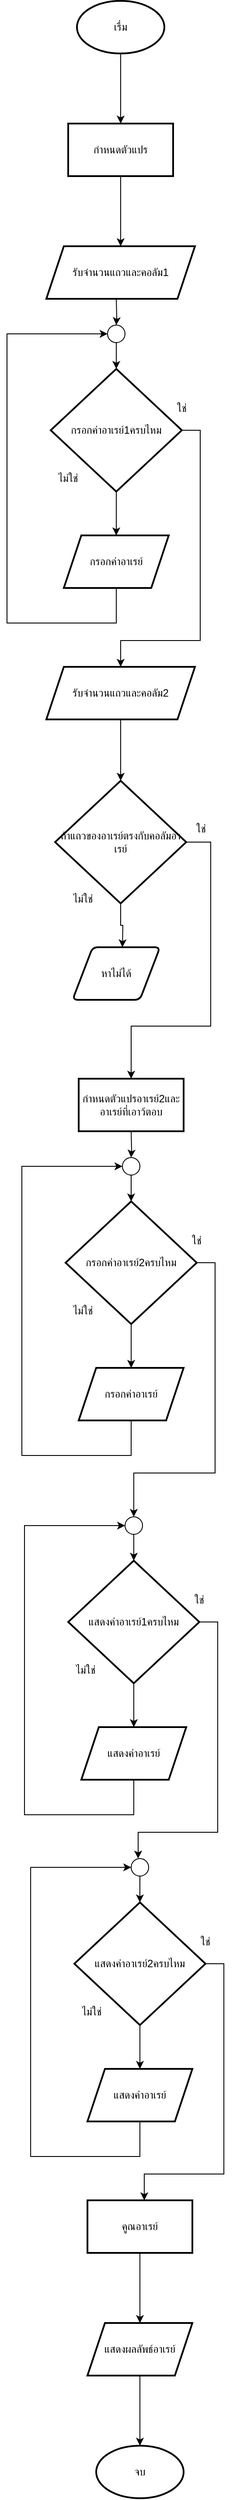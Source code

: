 <mxfile version="25.0.3">
  <diagram name="Page-1" id="CoJCcRXeSYhIrlJ4eU85">
    <mxGraphModel dx="536" dy="283" grid="1" gridSize="10" guides="1" tooltips="1" connect="1" arrows="1" fold="1" page="1" pageScale="1" pageWidth="850" pageHeight="1100" math="0" shadow="0">
      <root>
        <mxCell id="0" />
        <mxCell id="1" parent="0" />
        <mxCell id="beabnoLTbBQnCnWti_x1-3" value="" style="edgeStyle=orthogonalEdgeStyle;rounded=0;orthogonalLoop=1;jettySize=auto;html=1;" edge="1" parent="1" source="beabnoLTbBQnCnWti_x1-1" target="beabnoLTbBQnCnWti_x1-2">
          <mxGeometry relative="1" as="geometry" />
        </mxCell>
        <mxCell id="beabnoLTbBQnCnWti_x1-1" value="เรื่ม" style="strokeWidth=2;html=1;shape=mxgraph.flowchart.start_1;whiteSpace=wrap;" vertex="1" parent="1">
          <mxGeometry x="370" y="20" width="100" height="60" as="geometry" />
        </mxCell>
        <mxCell id="beabnoLTbBQnCnWti_x1-5" value="" style="edgeStyle=orthogonalEdgeStyle;rounded=0;orthogonalLoop=1;jettySize=auto;html=1;" edge="1" parent="1" source="beabnoLTbBQnCnWti_x1-2">
          <mxGeometry relative="1" as="geometry">
            <mxPoint x="420" y="300" as="targetPoint" />
          </mxGeometry>
        </mxCell>
        <mxCell id="beabnoLTbBQnCnWti_x1-2" value="กำหนดตัวแปร" style="whiteSpace=wrap;html=1;strokeWidth=2;" vertex="1" parent="1">
          <mxGeometry x="360" y="160" width="120" height="60" as="geometry" />
        </mxCell>
        <mxCell id="beabnoLTbBQnCnWti_x1-6" value="รับจำนวนแถวและคอลัม1" style="shape=parallelogram;perimeter=parallelogramPerimeter;whiteSpace=wrap;html=1;fixedSize=1;strokeWidth=2;" vertex="1" parent="1">
          <mxGeometry x="335" y="300" width="170" height="60" as="geometry" />
        </mxCell>
        <mxCell id="beabnoLTbBQnCnWti_x1-16" value="" style="edgeStyle=orthogonalEdgeStyle;rounded=0;orthogonalLoop=1;jettySize=auto;html=1;" edge="1" parent="1" target="beabnoLTbBQnCnWti_x1-23">
          <mxGeometry relative="1" as="geometry">
            <mxPoint x="415" y="360" as="sourcePoint" />
          </mxGeometry>
        </mxCell>
        <mxCell id="beabnoLTbBQnCnWti_x1-17" value="" style="edgeStyle=orthogonalEdgeStyle;rounded=0;orthogonalLoop=1;jettySize=auto;html=1;" edge="1" parent="1" source="beabnoLTbBQnCnWti_x1-23" target="beabnoLTbBQnCnWti_x1-20">
          <mxGeometry relative="1" as="geometry" />
        </mxCell>
        <mxCell id="beabnoLTbBQnCnWti_x1-18" style="edgeStyle=orthogonalEdgeStyle;rounded=0;orthogonalLoop=1;jettySize=auto;html=1;entryX=0;entryY=0.5;entryDx=0;entryDy=0;entryPerimeter=0;exitX=0.5;exitY=1;exitDx=0;exitDy=0;" edge="1" parent="1" source="beabnoLTbBQnCnWti_x1-24" target="beabnoLTbBQnCnWti_x1-23">
          <mxGeometry relative="1" as="geometry">
            <mxPoint x="405" y="390" as="targetPoint" />
            <mxPoint x="420" y="776.828" as="sourcePoint" />
            <Array as="points">
              <mxPoint x="415" y="730" />
              <mxPoint x="290" y="730" />
              <mxPoint x="290" y="400" />
            </Array>
          </mxGeometry>
        </mxCell>
        <mxCell id="beabnoLTbBQnCnWti_x1-19" value="" style="edgeStyle=orthogonalEdgeStyle;rounded=0;orthogonalLoop=1;jettySize=auto;html=1;" edge="1" parent="1" source="beabnoLTbBQnCnWti_x1-20" target="beabnoLTbBQnCnWti_x1-24">
          <mxGeometry relative="1" as="geometry" />
        </mxCell>
        <mxCell id="beabnoLTbBQnCnWti_x1-25" style="edgeStyle=orthogonalEdgeStyle;rounded=0;orthogonalLoop=1;jettySize=auto;html=1;" edge="1" parent="1" source="beabnoLTbBQnCnWti_x1-20">
          <mxGeometry relative="1" as="geometry">
            <mxPoint x="420" y="780" as="targetPoint" />
            <Array as="points">
              <mxPoint x="511" y="510" />
              <mxPoint x="511" y="750" />
              <mxPoint x="420" y="750" />
            </Array>
          </mxGeometry>
        </mxCell>
        <mxCell id="beabnoLTbBQnCnWti_x1-20" value="กรอกค่าอาเรย์1ครบไหม" style="rhombus;whiteSpace=wrap;html=1;strokeWidth=2;" vertex="1" parent="1">
          <mxGeometry x="340" y="440" width="150" height="140" as="geometry" />
        </mxCell>
        <mxCell id="beabnoLTbBQnCnWti_x1-21" value="ไม่ใช่" style="text;html=1;align=center;verticalAlign=middle;whiteSpace=wrap;rounded=0;" vertex="1" parent="1">
          <mxGeometry x="330" y="550" width="60" height="30" as="geometry" />
        </mxCell>
        <mxCell id="beabnoLTbBQnCnWti_x1-22" value="ใช่" style="text;html=1;align=center;verticalAlign=middle;whiteSpace=wrap;rounded=0;" vertex="1" parent="1">
          <mxGeometry x="460" y="470" width="60" height="30" as="geometry" />
        </mxCell>
        <mxCell id="beabnoLTbBQnCnWti_x1-23" value="" style="verticalLabelPosition=bottom;verticalAlign=top;html=1;shape=mxgraph.flowchart.on-page_reference;" vertex="1" parent="1">
          <mxGeometry x="405" y="390" width="20" height="20" as="geometry" />
        </mxCell>
        <mxCell id="beabnoLTbBQnCnWti_x1-24" value="กรอกค่าอาเรย์" style="shape=parallelogram;perimeter=parallelogramPerimeter;whiteSpace=wrap;html=1;fixedSize=1;strokeWidth=2;" vertex="1" parent="1">
          <mxGeometry x="355" y="630" width="120" height="60" as="geometry" />
        </mxCell>
        <mxCell id="beabnoLTbBQnCnWti_x1-55" style="edgeStyle=orthogonalEdgeStyle;rounded=0;orthogonalLoop=1;jettySize=auto;html=1;" edge="1" parent="1" source="beabnoLTbBQnCnWti_x1-26" target="beabnoLTbBQnCnWti_x1-37">
          <mxGeometry relative="1" as="geometry" />
        </mxCell>
        <mxCell id="beabnoLTbBQnCnWti_x1-26" value="รับจำนวนแถวและคอลัม2" style="shape=parallelogram;perimeter=parallelogramPerimeter;whiteSpace=wrap;html=1;fixedSize=1;strokeWidth=2;" vertex="1" parent="1">
          <mxGeometry x="335" y="780" width="170" height="60" as="geometry" />
        </mxCell>
        <mxCell id="beabnoLTbBQnCnWti_x1-38" style="edgeStyle=orthogonalEdgeStyle;rounded=0;orthogonalLoop=1;jettySize=auto;html=1;" edge="1" parent="1" source="beabnoLTbBQnCnWti_x1-37">
          <mxGeometry relative="1" as="geometry">
            <mxPoint x="432.02" y="1250" as="targetPoint" />
            <Array as="points">
              <mxPoint x="523.02" y="980" />
              <mxPoint x="523.02" y="1190" />
              <mxPoint x="432.02" y="1190" />
            </Array>
          </mxGeometry>
        </mxCell>
        <mxCell id="beabnoLTbBQnCnWti_x1-42" value="" style="edgeStyle=orthogonalEdgeStyle;rounded=0;orthogonalLoop=1;jettySize=auto;html=1;" edge="1" parent="1" source="beabnoLTbBQnCnWti_x1-37">
          <mxGeometry relative="1" as="geometry">
            <mxPoint x="422.02" y="1100" as="targetPoint" />
          </mxGeometry>
        </mxCell>
        <mxCell id="beabnoLTbBQnCnWti_x1-37" value="ถ้าแถวของอาเรย์ตรงกับคอลัมอาเรย์" style="rhombus;whiteSpace=wrap;html=1;strokeWidth=2;" vertex="1" parent="1">
          <mxGeometry x="345" y="910" width="150" height="140" as="geometry" />
        </mxCell>
        <mxCell id="beabnoLTbBQnCnWti_x1-39" value="ใช่" style="text;html=1;align=center;verticalAlign=middle;whiteSpace=wrap;rounded=0;" vertex="1" parent="1">
          <mxGeometry x="482.02" y="950" width="60" height="30" as="geometry" />
        </mxCell>
        <mxCell id="beabnoLTbBQnCnWti_x1-40" value="ไม่ใช่" style="text;html=1;align=center;verticalAlign=middle;whiteSpace=wrap;rounded=0;" vertex="1" parent="1">
          <mxGeometry x="347.02" y="1030" width="60" height="30" as="geometry" />
        </mxCell>
        <mxCell id="beabnoLTbBQnCnWti_x1-43" value="กำหนดตัวแปรอาเรย์2และอาเรย์ที่เอาว้ตอบ" style="whiteSpace=wrap;html=1;strokeWidth=2;" vertex="1" parent="1">
          <mxGeometry x="372.02" y="1250" width="120" height="60" as="geometry" />
        </mxCell>
        <mxCell id="beabnoLTbBQnCnWti_x1-44" value="หาไม่ได้" style="shape=parallelogram;html=1;strokeWidth=2;perimeter=parallelogramPerimeter;whiteSpace=wrap;rounded=1;arcSize=12;size=0.23;" vertex="1" parent="1">
          <mxGeometry x="365" y="1100" width="100" height="60" as="geometry" />
        </mxCell>
        <mxCell id="beabnoLTbBQnCnWti_x1-45" value="" style="edgeStyle=orthogonalEdgeStyle;rounded=0;orthogonalLoop=1;jettySize=auto;html=1;" edge="1" parent="1" target="beabnoLTbBQnCnWti_x1-53">
          <mxGeometry relative="1" as="geometry">
            <mxPoint x="432.02" y="1310" as="sourcePoint" />
          </mxGeometry>
        </mxCell>
        <mxCell id="beabnoLTbBQnCnWti_x1-46" value="" style="edgeStyle=orthogonalEdgeStyle;rounded=0;orthogonalLoop=1;jettySize=auto;html=1;" edge="1" parent="1" source="beabnoLTbBQnCnWti_x1-53" target="beabnoLTbBQnCnWti_x1-50">
          <mxGeometry relative="1" as="geometry" />
        </mxCell>
        <mxCell id="beabnoLTbBQnCnWti_x1-47" style="edgeStyle=orthogonalEdgeStyle;rounded=0;orthogonalLoop=1;jettySize=auto;html=1;entryX=0;entryY=0.5;entryDx=0;entryDy=0;entryPerimeter=0;exitX=0.5;exitY=1;exitDx=0;exitDy=0;" edge="1" parent="1" source="beabnoLTbBQnCnWti_x1-54" target="beabnoLTbBQnCnWti_x1-53">
          <mxGeometry relative="1" as="geometry">
            <mxPoint x="422.02" y="1340" as="targetPoint" />
            <mxPoint x="437.02" y="1726.828" as="sourcePoint" />
            <Array as="points">
              <mxPoint x="432.02" y="1680" />
              <mxPoint x="307.02" y="1680" />
              <mxPoint x="307.02" y="1350" />
            </Array>
          </mxGeometry>
        </mxCell>
        <mxCell id="beabnoLTbBQnCnWti_x1-48" value="" style="edgeStyle=orthogonalEdgeStyle;rounded=0;orthogonalLoop=1;jettySize=auto;html=1;" edge="1" parent="1" source="beabnoLTbBQnCnWti_x1-50" target="beabnoLTbBQnCnWti_x1-54">
          <mxGeometry relative="1" as="geometry" />
        </mxCell>
        <mxCell id="beabnoLTbBQnCnWti_x1-49" style="edgeStyle=orthogonalEdgeStyle;rounded=0;orthogonalLoop=1;jettySize=auto;html=1;entryX=0.5;entryY=0;entryDx=0;entryDy=0;entryPerimeter=0;" edge="1" parent="1" source="beabnoLTbBQnCnWti_x1-50" target="beabnoLTbBQnCnWti_x1-64">
          <mxGeometry relative="1" as="geometry">
            <mxPoint x="437" y="1730" as="targetPoint" />
            <Array as="points">
              <mxPoint x="528" y="1460" />
              <mxPoint x="528" y="1700" />
              <mxPoint x="435" y="1700" />
            </Array>
          </mxGeometry>
        </mxCell>
        <mxCell id="beabnoLTbBQnCnWti_x1-50" value="กรอกค่าอาเรย์2ครบไหม" style="rhombus;whiteSpace=wrap;html=1;strokeWidth=2;" vertex="1" parent="1">
          <mxGeometry x="357.02" y="1390" width="150" height="140" as="geometry" />
        </mxCell>
        <mxCell id="beabnoLTbBQnCnWti_x1-51" value="ไม่ใช่" style="text;html=1;align=center;verticalAlign=middle;whiteSpace=wrap;rounded=0;" vertex="1" parent="1">
          <mxGeometry x="347.02" y="1500" width="60" height="30" as="geometry" />
        </mxCell>
        <mxCell id="beabnoLTbBQnCnWti_x1-52" value="ใช่" style="text;html=1;align=center;verticalAlign=middle;whiteSpace=wrap;rounded=0;" vertex="1" parent="1">
          <mxGeometry x="477.02" y="1420" width="60" height="30" as="geometry" />
        </mxCell>
        <mxCell id="beabnoLTbBQnCnWti_x1-53" value="" style="verticalLabelPosition=bottom;verticalAlign=top;html=1;shape=mxgraph.flowchart.on-page_reference;" vertex="1" parent="1">
          <mxGeometry x="422.02" y="1340" width="20" height="20" as="geometry" />
        </mxCell>
        <mxCell id="beabnoLTbBQnCnWti_x1-54" value="กรอกค่าอาเรย์" style="shape=parallelogram;perimeter=parallelogramPerimeter;whiteSpace=wrap;html=1;fixedSize=1;strokeWidth=2;" vertex="1" parent="1">
          <mxGeometry x="372.02" y="1580" width="120" height="60" as="geometry" />
        </mxCell>
        <mxCell id="beabnoLTbBQnCnWti_x1-57" value="" style="edgeStyle=orthogonalEdgeStyle;rounded=0;orthogonalLoop=1;jettySize=auto;html=1;" edge="1" parent="1" source="beabnoLTbBQnCnWti_x1-64" target="beabnoLTbBQnCnWti_x1-61">
          <mxGeometry relative="1" as="geometry" />
        </mxCell>
        <mxCell id="beabnoLTbBQnCnWti_x1-58" style="edgeStyle=orthogonalEdgeStyle;rounded=0;orthogonalLoop=1;jettySize=auto;html=1;entryX=0;entryY=0.5;entryDx=0;entryDy=0;entryPerimeter=0;exitX=0.5;exitY=1;exitDx=0;exitDy=0;" edge="1" parent="1" source="beabnoLTbBQnCnWti_x1-65" target="beabnoLTbBQnCnWti_x1-64">
          <mxGeometry relative="1" as="geometry">
            <mxPoint x="425.02" y="1750" as="targetPoint" />
            <mxPoint x="440.02" y="2136.828" as="sourcePoint" />
            <Array as="points">
              <mxPoint x="435.02" y="2090" />
              <mxPoint x="310.02" y="2090" />
              <mxPoint x="310.02" y="1760" />
            </Array>
          </mxGeometry>
        </mxCell>
        <mxCell id="beabnoLTbBQnCnWti_x1-59" value="" style="edgeStyle=orthogonalEdgeStyle;rounded=0;orthogonalLoop=1;jettySize=auto;html=1;" edge="1" parent="1" source="beabnoLTbBQnCnWti_x1-61" target="beabnoLTbBQnCnWti_x1-65">
          <mxGeometry relative="1" as="geometry" />
        </mxCell>
        <mxCell id="beabnoLTbBQnCnWti_x1-60" style="edgeStyle=orthogonalEdgeStyle;rounded=0;orthogonalLoop=1;jettySize=auto;html=1;" edge="1" parent="1" source="beabnoLTbBQnCnWti_x1-61">
          <mxGeometry relative="1" as="geometry">
            <mxPoint x="440.02" y="2140" as="targetPoint" />
            <Array as="points">
              <mxPoint x="531.02" y="1870" />
              <mxPoint x="531.02" y="2110" />
              <mxPoint x="440.02" y="2110" />
            </Array>
          </mxGeometry>
        </mxCell>
        <mxCell id="beabnoLTbBQnCnWti_x1-61" value="แสดงค่าอาเรย์1ครบไหม" style="rhombus;whiteSpace=wrap;html=1;strokeWidth=2;" vertex="1" parent="1">
          <mxGeometry x="360.02" y="1800" width="150" height="140" as="geometry" />
        </mxCell>
        <mxCell id="beabnoLTbBQnCnWti_x1-62" value="ไม่ใช่" style="text;html=1;align=center;verticalAlign=middle;whiteSpace=wrap;rounded=0;" vertex="1" parent="1">
          <mxGeometry x="350.02" y="1910" width="60" height="30" as="geometry" />
        </mxCell>
        <mxCell id="beabnoLTbBQnCnWti_x1-63" value="ใช่" style="text;html=1;align=center;verticalAlign=middle;whiteSpace=wrap;rounded=0;" vertex="1" parent="1">
          <mxGeometry x="480.02" y="1830" width="60" height="30" as="geometry" />
        </mxCell>
        <mxCell id="beabnoLTbBQnCnWti_x1-64" value="" style="verticalLabelPosition=bottom;verticalAlign=top;html=1;shape=mxgraph.flowchart.on-page_reference;" vertex="1" parent="1">
          <mxGeometry x="425.02" y="1750" width="20" height="20" as="geometry" />
        </mxCell>
        <mxCell id="beabnoLTbBQnCnWti_x1-65" value="แสดงค่าอาเรย์" style="shape=parallelogram;perimeter=parallelogramPerimeter;whiteSpace=wrap;html=1;fixedSize=1;strokeWidth=2;" vertex="1" parent="1">
          <mxGeometry x="375.02" y="1990" width="120" height="60" as="geometry" />
        </mxCell>
        <mxCell id="beabnoLTbBQnCnWti_x1-66" value="" style="edgeStyle=orthogonalEdgeStyle;rounded=0;orthogonalLoop=1;jettySize=auto;html=1;" edge="1" parent="1" source="beabnoLTbBQnCnWti_x1-73" target="beabnoLTbBQnCnWti_x1-70">
          <mxGeometry relative="1" as="geometry" />
        </mxCell>
        <mxCell id="beabnoLTbBQnCnWti_x1-67" style="edgeStyle=orthogonalEdgeStyle;rounded=0;orthogonalLoop=1;jettySize=auto;html=1;entryX=0;entryY=0.5;entryDx=0;entryDy=0;entryPerimeter=0;exitX=0.5;exitY=1;exitDx=0;exitDy=0;" edge="1" parent="1" source="beabnoLTbBQnCnWti_x1-74" target="beabnoLTbBQnCnWti_x1-73">
          <mxGeometry relative="1" as="geometry">
            <mxPoint x="432.03" y="2140" as="targetPoint" />
            <mxPoint x="447.03" y="2526.828" as="sourcePoint" />
            <Array as="points">
              <mxPoint x="442.03" y="2480" />
              <mxPoint x="317.03" y="2480" />
              <mxPoint x="317.03" y="2150" />
            </Array>
          </mxGeometry>
        </mxCell>
        <mxCell id="beabnoLTbBQnCnWti_x1-68" value="" style="edgeStyle=orthogonalEdgeStyle;rounded=0;orthogonalLoop=1;jettySize=auto;html=1;" edge="1" parent="1" source="beabnoLTbBQnCnWti_x1-70" target="beabnoLTbBQnCnWti_x1-74">
          <mxGeometry relative="1" as="geometry" />
        </mxCell>
        <mxCell id="beabnoLTbBQnCnWti_x1-69" style="edgeStyle=orthogonalEdgeStyle;rounded=0;orthogonalLoop=1;jettySize=auto;html=1;" edge="1" parent="1" source="beabnoLTbBQnCnWti_x1-70">
          <mxGeometry relative="1" as="geometry">
            <mxPoint x="447.03" y="2530" as="targetPoint" />
            <Array as="points">
              <mxPoint x="538.03" y="2260" />
              <mxPoint x="538.03" y="2500" />
              <mxPoint x="447.03" y="2500" />
            </Array>
          </mxGeometry>
        </mxCell>
        <mxCell id="beabnoLTbBQnCnWti_x1-70" value="แสดงค่าอาเรย์2ครบไหม" style="rhombus;whiteSpace=wrap;html=1;strokeWidth=2;" vertex="1" parent="1">
          <mxGeometry x="367.03" y="2190" width="150" height="140" as="geometry" />
        </mxCell>
        <mxCell id="beabnoLTbBQnCnWti_x1-71" value="ไม่ใช่" style="text;html=1;align=center;verticalAlign=middle;whiteSpace=wrap;rounded=0;" vertex="1" parent="1">
          <mxGeometry x="357.03" y="2300" width="60" height="30" as="geometry" />
        </mxCell>
        <mxCell id="beabnoLTbBQnCnWti_x1-72" value="ใช่" style="text;html=1;align=center;verticalAlign=middle;whiteSpace=wrap;rounded=0;" vertex="1" parent="1">
          <mxGeometry x="487.03" y="2220" width="60" height="30" as="geometry" />
        </mxCell>
        <mxCell id="beabnoLTbBQnCnWti_x1-73" value="" style="verticalLabelPosition=bottom;verticalAlign=top;html=1;shape=mxgraph.flowchart.on-page_reference;" vertex="1" parent="1">
          <mxGeometry x="432.03" y="2140" width="20" height="20" as="geometry" />
        </mxCell>
        <mxCell id="beabnoLTbBQnCnWti_x1-74" value="แสดงค่าอาเรย์" style="shape=parallelogram;perimeter=parallelogramPerimeter;whiteSpace=wrap;html=1;fixedSize=1;strokeWidth=2;" vertex="1" parent="1">
          <mxGeometry x="382.03" y="2380" width="120" height="60" as="geometry" />
        </mxCell>
        <mxCell id="beabnoLTbBQnCnWti_x1-77" value="" style="edgeStyle=orthogonalEdgeStyle;rounded=0;orthogonalLoop=1;jettySize=auto;html=1;" edge="1" parent="1" source="beabnoLTbBQnCnWti_x1-75" target="beabnoLTbBQnCnWti_x1-76">
          <mxGeometry relative="1" as="geometry" />
        </mxCell>
        <mxCell id="beabnoLTbBQnCnWti_x1-75" value="คูณอาเรย์" style="whiteSpace=wrap;html=1;strokeWidth=2;" vertex="1" parent="1">
          <mxGeometry x="382.03" y="2530" width="120" height="60" as="geometry" />
        </mxCell>
        <mxCell id="beabnoLTbBQnCnWti_x1-79" value="" style="edgeStyle=orthogonalEdgeStyle;rounded=0;orthogonalLoop=1;jettySize=auto;html=1;" edge="1" parent="1" source="beabnoLTbBQnCnWti_x1-76" target="beabnoLTbBQnCnWti_x1-78">
          <mxGeometry relative="1" as="geometry" />
        </mxCell>
        <mxCell id="beabnoLTbBQnCnWti_x1-76" value="แสดงผลลัพธ์อาเรย์" style="shape=parallelogram;perimeter=parallelogramPerimeter;whiteSpace=wrap;html=1;fixedSize=1;strokeWidth=2;" vertex="1" parent="1">
          <mxGeometry x="382.03" y="2670" width="120" height="60" as="geometry" />
        </mxCell>
        <mxCell id="beabnoLTbBQnCnWti_x1-78" value="จบ" style="strokeWidth=2;html=1;shape=mxgraph.flowchart.start_1;whiteSpace=wrap;" vertex="1" parent="1">
          <mxGeometry x="392.03" y="2810" width="100" height="60" as="geometry" />
        </mxCell>
      </root>
    </mxGraphModel>
  </diagram>
</mxfile>
